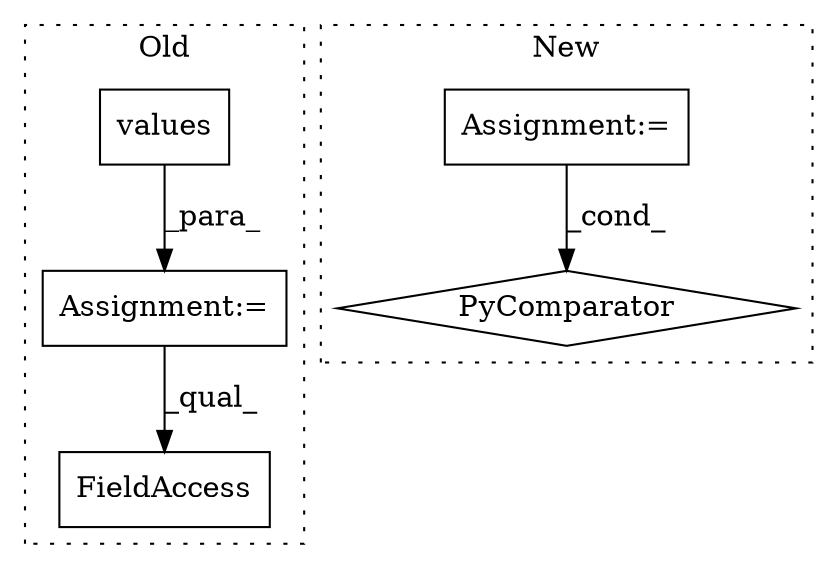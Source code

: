 digraph G {
subgraph cluster0 {
1 [label="values" a="32" s="7279" l="8" shape="box"];
4 [label="FieldAccess" a="22" s="7303" l="20" shape="box"];
5 [label="Assignment:=" a="7" s="7162,7289" l="53,2" shape="box"];
label = "Old";
style="dotted";
}
subgraph cluster1 {
2 [label="PyComparator" a="113" s="7882" l="28" shape="diamond"];
3 [label="Assignment:=" a="7" s="7541" l="1" shape="box"];
label = "New";
style="dotted";
}
1 -> 5 [label="_para_"];
3 -> 2 [label="_cond_"];
5 -> 4 [label="_qual_"];
}